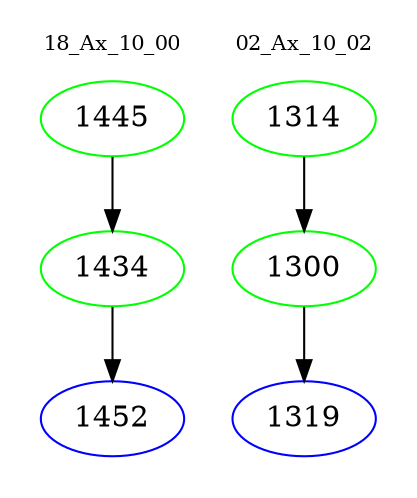 digraph{
subgraph cluster_0 {
color = white
label = "18_Ax_10_00";
fontsize=10;
T0_1445 [label="1445", color="green"]
T0_1445 -> T0_1434 [color="black"]
T0_1434 [label="1434", color="green"]
T0_1434 -> T0_1452 [color="black"]
T0_1452 [label="1452", color="blue"]
}
subgraph cluster_1 {
color = white
label = "02_Ax_10_02";
fontsize=10;
T1_1314 [label="1314", color="green"]
T1_1314 -> T1_1300 [color="black"]
T1_1300 [label="1300", color="green"]
T1_1300 -> T1_1319 [color="black"]
T1_1319 [label="1319", color="blue"]
}
}
